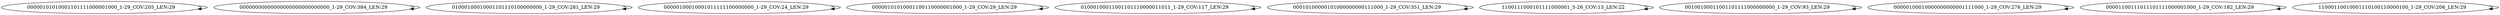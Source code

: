 digraph G {
    "00000101010001101111000001000_1-29_COV:205_LEN:29" -> "00000101010001101111000001000_1-29_COV:205_LEN:29";
    "00000000000000000000000000000_1-29_COV:384_LEN:29" -> "00000000000000000000000000000_1-29_COV:384_LEN:29";
    "01000100010001101110100000000_1-29_COV:281_LEN:29" -> "01000100010001101110100000000_1-29_COV:281_LEN:29";
    "00000100010001011111100000000_1-29_COV:24_LEN:29" -> "00000100010001011111100000000_1-29_COV:24_LEN:29";
    "00000101010001100110000001000_1-29_COV:29_LEN:29" -> "00000101010001100110000001000_1-29_COV:29_LEN:29";
    "01000100011001101110000011011_1-29_COV:117_LEN:29" -> "01000100011001101110000011011_1-29_COV:117_LEN:29";
    "00010100000101000000000111000_1-29_COV:351_LEN:29" -> "00010100000101000000000111000_1-29_COV:351_LEN:29";
    "1100111000101111000001_5-26_COV:13_LEN:22" -> "1100111000101111000001_5-26_COV:13_LEN:22";
    "00100100011001101111000000000_1-29_COV:93_LEN:29" -> "00100100011001101111000000000_1-29_COV:93_LEN:29";
    "00000100010000000000001111000_1-29_COV:276_LEN:29" -> "00000100010000000000001111000_1-29_COV:276_LEN:29";
    "00001100111011101111000001000_1-29_COV:182_LEN:29" -> "00001100111011101111000001000_1-29_COV:182_LEN:29";
    "11000110010001110100110000100_1-29_COV:206_LEN:29" -> "11000110010001110100110000100_1-29_COV:206_LEN:29";
}
